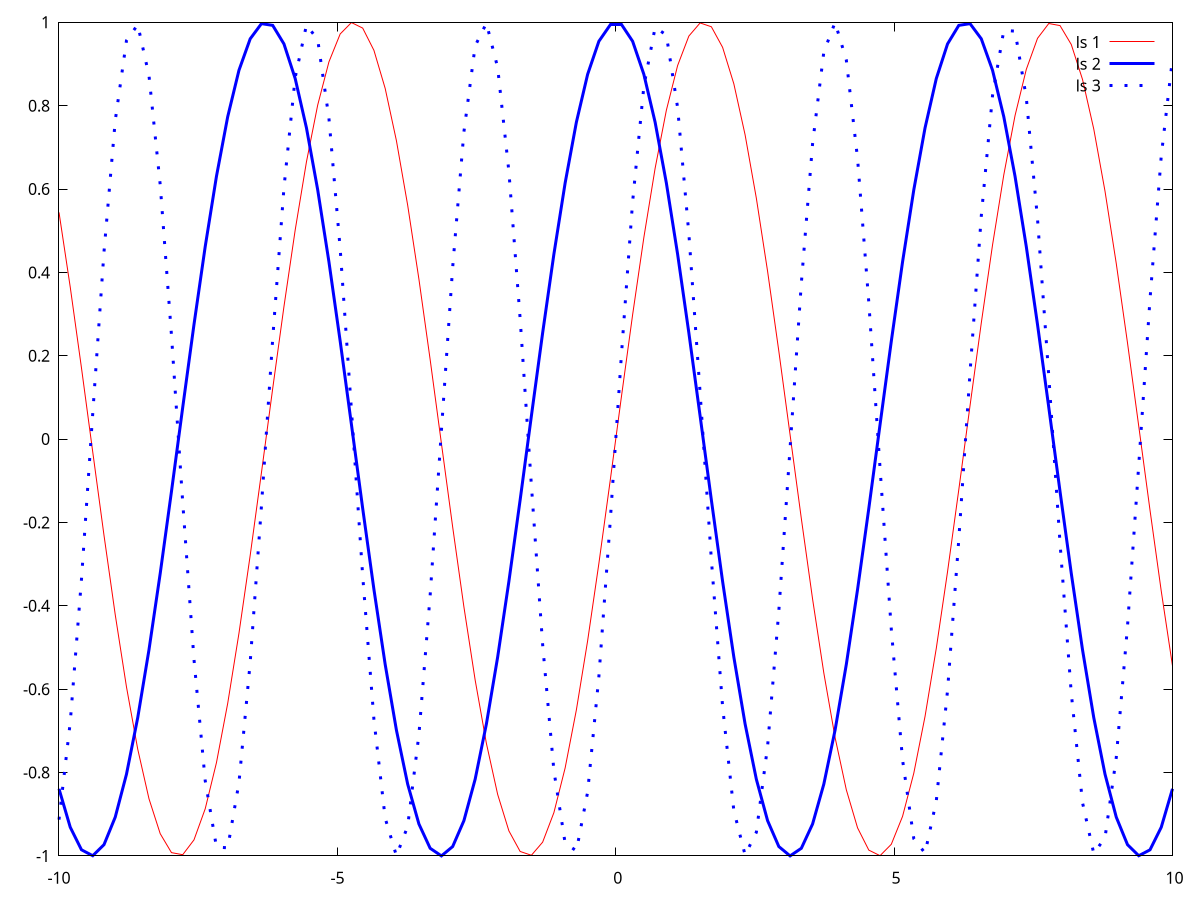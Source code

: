 set style line 1 lc rgb "red“
set style line 2 lc rgb "blue" lw 3
set style line 3 lc rgb "blue" lw 3 dt 8
 
plot sin(x) ls 1 title "ls 1", cos(x) ls 2 title "ls 2", sin(2*x) ls 3 title "ls 3"

reset